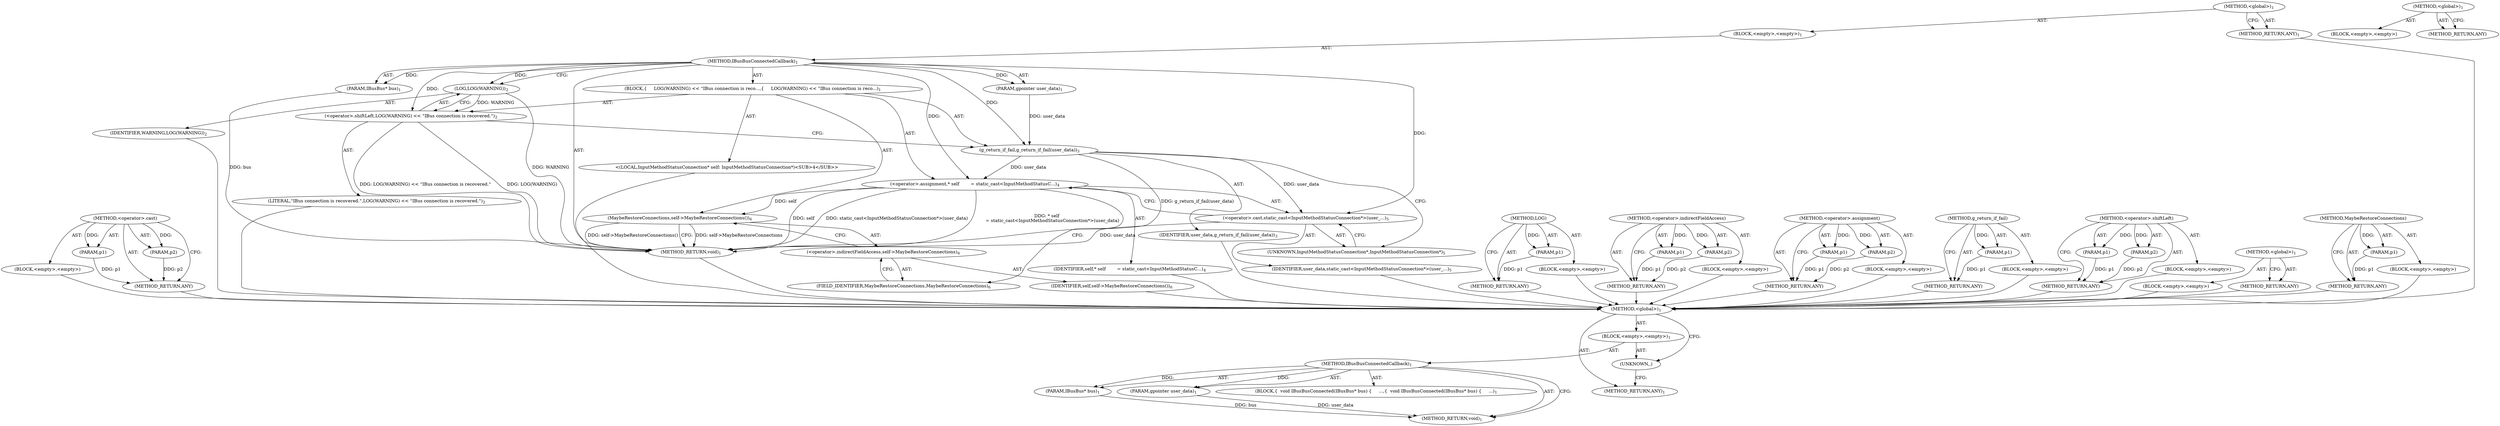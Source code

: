 digraph "&lt;global&gt;" {
vulnerable_69 [label=<(METHOD,&lt;operator&gt;.cast)>];
vulnerable_70 [label=<(PARAM,p1)>];
vulnerable_71 [label=<(PARAM,p2)>];
vulnerable_72 [label=<(BLOCK,&lt;empty&gt;,&lt;empty&gt;)>];
vulnerable_73 [label=<(METHOD_RETURN,ANY)>];
vulnerable_6 [label=<(METHOD,&lt;global&gt;)<SUB>1</SUB>>];
vulnerable_7 [label=<(BLOCK,&lt;empty&gt;,&lt;empty&gt;)<SUB>1</SUB>>];
vulnerable_8 [label=<(METHOD,IBusBusConnectedCallback)<SUB>1</SUB>>];
vulnerable_9 [label=<(PARAM,IBusBus* bus)<SUB>1</SUB>>];
vulnerable_10 [label=<(PARAM,gpointer user_data)<SUB>1</SUB>>];
vulnerable_11 [label=<(BLOCK,{
     LOG(WARNING) &lt;&lt; &quot;IBus connection is reco...,{
     LOG(WARNING) &lt;&lt; &quot;IBus connection is reco...)<SUB>1</SUB>>];
vulnerable_12 [label=<(&lt;operator&gt;.shiftLeft,LOG(WARNING) &lt;&lt; &quot;IBus connection is recovered.&quot;)<SUB>2</SUB>>];
vulnerable_13 [label=<(LOG,LOG(WARNING))<SUB>2</SUB>>];
vulnerable_14 [label=<(IDENTIFIER,WARNING,LOG(WARNING))<SUB>2</SUB>>];
vulnerable_15 [label=<(LITERAL,&quot;IBus connection is recovered.&quot;,LOG(WARNING) &lt;&lt; &quot;IBus connection is recovered.&quot;)<SUB>2</SUB>>];
vulnerable_16 [label=<(g_return_if_fail,g_return_if_fail(user_data))<SUB>3</SUB>>];
vulnerable_17 [label=<(IDENTIFIER,user_data,g_return_if_fail(user_data))<SUB>3</SUB>>];
vulnerable_18 [label="<(LOCAL,InputMethodStatusConnection* self: InputMethodStatusConnection*)<SUB>4</SUB>>"];
vulnerable_19 [label=<(&lt;operator&gt;.assignment,* self
        = static_cast&lt;InputMethodStatusC...)<SUB>4</SUB>>];
vulnerable_20 [label=<(IDENTIFIER,self,* self
        = static_cast&lt;InputMethodStatusC...)<SUB>4</SUB>>];
vulnerable_21 [label=<(&lt;operator&gt;.cast,static_cast&lt;InputMethodStatusConnection*&gt;(user_...)<SUB>5</SUB>>];
vulnerable_22 [label=<(UNKNOWN,InputMethodStatusConnection*,InputMethodStatusConnection*)<SUB>5</SUB>>];
vulnerable_23 [label=<(IDENTIFIER,user_data,static_cast&lt;InputMethodStatusConnection*&gt;(user_...)<SUB>5</SUB>>];
vulnerable_24 [label=<(MaybeRestoreConnections,self-&gt;MaybeRestoreConnections())<SUB>6</SUB>>];
vulnerable_25 [label=<(&lt;operator&gt;.indirectFieldAccess,self-&gt;MaybeRestoreConnections)<SUB>6</SUB>>];
vulnerable_26 [label=<(IDENTIFIER,self,self-&gt;MaybeRestoreConnections())<SUB>6</SUB>>];
vulnerable_27 [label=<(FIELD_IDENTIFIER,MaybeRestoreConnections,MaybeRestoreConnections)<SUB>6</SUB>>];
vulnerable_28 [label=<(METHOD_RETURN,void)<SUB>1</SUB>>];
vulnerable_30 [label=<(METHOD_RETURN,ANY)<SUB>1</SUB>>];
vulnerable_56 [label=<(METHOD,LOG)>];
vulnerable_57 [label=<(PARAM,p1)>];
vulnerable_58 [label=<(BLOCK,&lt;empty&gt;,&lt;empty&gt;)>];
vulnerable_59 [label=<(METHOD_RETURN,ANY)>];
vulnerable_78 [label=<(METHOD,&lt;operator&gt;.indirectFieldAccess)>];
vulnerable_79 [label=<(PARAM,p1)>];
vulnerable_80 [label=<(PARAM,p2)>];
vulnerable_81 [label=<(BLOCK,&lt;empty&gt;,&lt;empty&gt;)>];
vulnerable_82 [label=<(METHOD_RETURN,ANY)>];
vulnerable_64 [label=<(METHOD,&lt;operator&gt;.assignment)>];
vulnerable_65 [label=<(PARAM,p1)>];
vulnerable_66 [label=<(PARAM,p2)>];
vulnerable_67 [label=<(BLOCK,&lt;empty&gt;,&lt;empty&gt;)>];
vulnerable_68 [label=<(METHOD_RETURN,ANY)>];
vulnerable_60 [label=<(METHOD,g_return_if_fail)>];
vulnerable_61 [label=<(PARAM,p1)>];
vulnerable_62 [label=<(BLOCK,&lt;empty&gt;,&lt;empty&gt;)>];
vulnerable_63 [label=<(METHOD_RETURN,ANY)>];
vulnerable_51 [label=<(METHOD,&lt;operator&gt;.shiftLeft)>];
vulnerable_52 [label=<(PARAM,p1)>];
vulnerable_53 [label=<(PARAM,p2)>];
vulnerable_54 [label=<(BLOCK,&lt;empty&gt;,&lt;empty&gt;)>];
vulnerable_55 [label=<(METHOD_RETURN,ANY)>];
vulnerable_45 [label=<(METHOD,&lt;global&gt;)<SUB>1</SUB>>];
vulnerable_46 [label=<(BLOCK,&lt;empty&gt;,&lt;empty&gt;)>];
vulnerable_47 [label=<(METHOD_RETURN,ANY)>];
vulnerable_74 [label=<(METHOD,MaybeRestoreConnections)>];
vulnerable_75 [label=<(PARAM,p1)>];
vulnerable_76 [label=<(BLOCK,&lt;empty&gt;,&lt;empty&gt;)>];
vulnerable_77 [label=<(METHOD_RETURN,ANY)>];
fixed_6 [label=<(METHOD,&lt;global&gt;)<SUB>1</SUB>>];
fixed_7 [label=<(BLOCK,&lt;empty&gt;,&lt;empty&gt;)<SUB>1</SUB>>];
fixed_8 [label=<(METHOD,IBusBusConnectedCallback)<SUB>1</SUB>>];
fixed_9 [label=<(PARAM,IBusBus* bus)<SUB>1</SUB>>];
fixed_10 [label=<(PARAM,gpointer user_data)<SUB>1</SUB>>];
fixed_11 [label=<(BLOCK,{
  void IBusBusConnected(IBusBus* bus) {
     ...,{
  void IBusBusConnected(IBusBus* bus) {
     ...)<SUB>1</SUB>>];
fixed_12 [label=<(METHOD_RETURN,void)<SUB>1</SUB>>];
fixed_14 [label=<(UNKNOWN,,)>];
fixed_15 [label=<(METHOD_RETURN,ANY)<SUB>1</SUB>>];
fixed_26 [label=<(METHOD,&lt;global&gt;)<SUB>1</SUB>>];
fixed_27 [label=<(BLOCK,&lt;empty&gt;,&lt;empty&gt;)>];
fixed_28 [label=<(METHOD_RETURN,ANY)>];
vulnerable_69 -> vulnerable_70  [key=0, label="AST: "];
vulnerable_69 -> vulnerable_70  [key=1, label="DDG: "];
vulnerable_69 -> vulnerable_72  [key=0, label="AST: "];
vulnerable_69 -> vulnerable_71  [key=0, label="AST: "];
vulnerable_69 -> vulnerable_71  [key=1, label="DDG: "];
vulnerable_69 -> vulnerable_73  [key=0, label="AST: "];
vulnerable_69 -> vulnerable_73  [key=1, label="CFG: "];
vulnerable_70 -> vulnerable_73  [key=0, label="DDG: p1"];
vulnerable_71 -> vulnerable_73  [key=0, label="DDG: p2"];
vulnerable_72 -> fixed_6  [key=0];
vulnerable_73 -> fixed_6  [key=0];
vulnerable_6 -> vulnerable_7  [key=0, label="AST: "];
vulnerable_6 -> vulnerable_30  [key=0, label="AST: "];
vulnerable_6 -> vulnerable_30  [key=1, label="CFG: "];
vulnerable_7 -> vulnerable_8  [key=0, label="AST: "];
vulnerable_8 -> vulnerable_9  [key=0, label="AST: "];
vulnerable_8 -> vulnerable_9  [key=1, label="DDG: "];
vulnerable_8 -> vulnerable_10  [key=0, label="AST: "];
vulnerable_8 -> vulnerable_10  [key=1, label="DDG: "];
vulnerable_8 -> vulnerable_11  [key=0, label="AST: "];
vulnerable_8 -> vulnerable_28  [key=0, label="AST: "];
vulnerable_8 -> vulnerable_13  [key=0, label="CFG: "];
vulnerable_8 -> vulnerable_13  [key=1, label="DDG: "];
vulnerable_8 -> vulnerable_19  [key=0, label="DDG: "];
vulnerable_8 -> vulnerable_12  [key=0, label="DDG: "];
vulnerable_8 -> vulnerable_16  [key=0, label="DDG: "];
vulnerable_8 -> vulnerable_21  [key=0, label="DDG: "];
vulnerable_9 -> vulnerable_28  [key=0, label="DDG: bus"];
vulnerable_10 -> vulnerable_16  [key=0, label="DDG: user_data"];
vulnerable_11 -> vulnerable_12  [key=0, label="AST: "];
vulnerable_11 -> vulnerable_16  [key=0, label="AST: "];
vulnerable_11 -> vulnerable_18  [key=0, label="AST: "];
vulnerable_11 -> vulnerable_19  [key=0, label="AST: "];
vulnerable_11 -> vulnerable_24  [key=0, label="AST: "];
vulnerable_12 -> vulnerable_13  [key=0, label="AST: "];
vulnerable_12 -> vulnerable_15  [key=0, label="AST: "];
vulnerable_12 -> vulnerable_16  [key=0, label="CFG: "];
vulnerable_12 -> vulnerable_28  [key=0, label="DDG: LOG(WARNING)"];
vulnerable_12 -> vulnerable_28  [key=1, label="DDG: LOG(WARNING) &lt;&lt; &quot;IBus connection is recovered.&quot;"];
vulnerable_13 -> vulnerable_14  [key=0, label="AST: "];
vulnerable_13 -> vulnerable_12  [key=0, label="CFG: "];
vulnerable_13 -> vulnerable_12  [key=1, label="DDG: WARNING"];
vulnerable_13 -> vulnerable_28  [key=0, label="DDG: WARNING"];
vulnerable_14 -> fixed_6  [key=0];
vulnerable_15 -> fixed_6  [key=0];
vulnerable_16 -> vulnerable_17  [key=0, label="AST: "];
vulnerable_16 -> vulnerable_22  [key=0, label="CFG: "];
vulnerable_16 -> vulnerable_28  [key=0, label="DDG: g_return_if_fail(user_data)"];
vulnerable_16 -> vulnerable_19  [key=0, label="DDG: user_data"];
vulnerable_16 -> vulnerable_21  [key=0, label="DDG: user_data"];
vulnerable_17 -> fixed_6  [key=0];
vulnerable_18 -> fixed_6  [key=0];
vulnerable_19 -> vulnerable_20  [key=0, label="AST: "];
vulnerable_19 -> vulnerable_21  [key=0, label="AST: "];
vulnerable_19 -> vulnerable_27  [key=0, label="CFG: "];
vulnerable_19 -> vulnerable_28  [key=0, label="DDG: self"];
vulnerable_19 -> vulnerable_28  [key=1, label="DDG: static_cast&lt;InputMethodStatusConnection*&gt;(user_data)"];
vulnerable_19 -> vulnerable_28  [key=2, label="DDG: * self
        = static_cast&lt;InputMethodStatusConnection*&gt;(user_data)"];
vulnerable_19 -> vulnerable_24  [key=0, label="DDG: self"];
vulnerable_20 -> fixed_6  [key=0];
vulnerable_21 -> vulnerable_22  [key=0, label="AST: "];
vulnerable_21 -> vulnerable_23  [key=0, label="AST: "];
vulnerable_21 -> vulnerable_19  [key=0, label="CFG: "];
vulnerable_21 -> vulnerable_28  [key=0, label="DDG: user_data"];
vulnerable_22 -> vulnerable_21  [key=0, label="CFG: "];
vulnerable_23 -> fixed_6  [key=0];
vulnerable_24 -> vulnerable_25  [key=0, label="AST: "];
vulnerable_24 -> vulnerable_28  [key=0, label="CFG: "];
vulnerable_24 -> vulnerable_28  [key=1, label="DDG: self-&gt;MaybeRestoreConnections"];
vulnerable_24 -> vulnerable_28  [key=2, label="DDG: self-&gt;MaybeRestoreConnections()"];
vulnerable_25 -> vulnerable_26  [key=0, label="AST: "];
vulnerable_25 -> vulnerable_27  [key=0, label="AST: "];
vulnerable_25 -> vulnerable_24  [key=0, label="CFG: "];
vulnerable_26 -> fixed_6  [key=0];
vulnerable_27 -> vulnerable_25  [key=0, label="CFG: "];
vulnerable_28 -> fixed_6  [key=0];
vulnerable_30 -> fixed_6  [key=0];
vulnerable_56 -> vulnerable_57  [key=0, label="AST: "];
vulnerable_56 -> vulnerable_57  [key=1, label="DDG: "];
vulnerable_56 -> vulnerable_58  [key=0, label="AST: "];
vulnerable_56 -> vulnerable_59  [key=0, label="AST: "];
vulnerable_56 -> vulnerable_59  [key=1, label="CFG: "];
vulnerable_57 -> vulnerable_59  [key=0, label="DDG: p1"];
vulnerable_58 -> fixed_6  [key=0];
vulnerable_59 -> fixed_6  [key=0];
vulnerable_78 -> vulnerable_79  [key=0, label="AST: "];
vulnerable_78 -> vulnerable_79  [key=1, label="DDG: "];
vulnerable_78 -> vulnerable_81  [key=0, label="AST: "];
vulnerable_78 -> vulnerable_80  [key=0, label="AST: "];
vulnerable_78 -> vulnerable_80  [key=1, label="DDG: "];
vulnerable_78 -> vulnerable_82  [key=0, label="AST: "];
vulnerable_78 -> vulnerable_82  [key=1, label="CFG: "];
vulnerable_79 -> vulnerable_82  [key=0, label="DDG: p1"];
vulnerable_80 -> vulnerable_82  [key=0, label="DDG: p2"];
vulnerable_81 -> fixed_6  [key=0];
vulnerable_82 -> fixed_6  [key=0];
vulnerable_64 -> vulnerable_65  [key=0, label="AST: "];
vulnerable_64 -> vulnerable_65  [key=1, label="DDG: "];
vulnerable_64 -> vulnerable_67  [key=0, label="AST: "];
vulnerable_64 -> vulnerable_66  [key=0, label="AST: "];
vulnerable_64 -> vulnerable_66  [key=1, label="DDG: "];
vulnerable_64 -> vulnerable_68  [key=0, label="AST: "];
vulnerable_64 -> vulnerable_68  [key=1, label="CFG: "];
vulnerable_65 -> vulnerable_68  [key=0, label="DDG: p1"];
vulnerable_66 -> vulnerable_68  [key=0, label="DDG: p2"];
vulnerable_67 -> fixed_6  [key=0];
vulnerable_68 -> fixed_6  [key=0];
vulnerable_60 -> vulnerable_61  [key=0, label="AST: "];
vulnerable_60 -> vulnerable_61  [key=1, label="DDG: "];
vulnerable_60 -> vulnerable_62  [key=0, label="AST: "];
vulnerable_60 -> vulnerable_63  [key=0, label="AST: "];
vulnerable_60 -> vulnerable_63  [key=1, label="CFG: "];
vulnerable_61 -> vulnerable_63  [key=0, label="DDG: p1"];
vulnerable_62 -> fixed_6  [key=0];
vulnerable_63 -> fixed_6  [key=0];
vulnerable_51 -> vulnerable_52  [key=0, label="AST: "];
vulnerable_51 -> vulnerable_52  [key=1, label="DDG: "];
vulnerable_51 -> vulnerable_54  [key=0, label="AST: "];
vulnerable_51 -> vulnerable_53  [key=0, label="AST: "];
vulnerable_51 -> vulnerable_53  [key=1, label="DDG: "];
vulnerable_51 -> vulnerable_55  [key=0, label="AST: "];
vulnerable_51 -> vulnerable_55  [key=1, label="CFG: "];
vulnerable_52 -> vulnerable_55  [key=0, label="DDG: p1"];
vulnerable_53 -> vulnerable_55  [key=0, label="DDG: p2"];
vulnerable_54 -> fixed_6  [key=0];
vulnerable_55 -> fixed_6  [key=0];
vulnerable_45 -> vulnerable_46  [key=0, label="AST: "];
vulnerable_45 -> vulnerable_47  [key=0, label="AST: "];
vulnerable_45 -> vulnerable_47  [key=1, label="CFG: "];
vulnerable_46 -> fixed_6  [key=0];
vulnerable_47 -> fixed_6  [key=0];
vulnerable_74 -> vulnerable_75  [key=0, label="AST: "];
vulnerable_74 -> vulnerable_75  [key=1, label="DDG: "];
vulnerable_74 -> vulnerable_76  [key=0, label="AST: "];
vulnerable_74 -> vulnerable_77  [key=0, label="AST: "];
vulnerable_74 -> vulnerable_77  [key=1, label="CFG: "];
vulnerable_75 -> vulnerable_77  [key=0, label="DDG: p1"];
vulnerable_76 -> fixed_6  [key=0];
vulnerable_77 -> fixed_6  [key=0];
fixed_6 -> fixed_7  [key=0, label="AST: "];
fixed_6 -> fixed_15  [key=0, label="AST: "];
fixed_6 -> fixed_14  [key=0, label="CFG: "];
fixed_7 -> fixed_8  [key=0, label="AST: "];
fixed_7 -> fixed_14  [key=0, label="AST: "];
fixed_8 -> fixed_9  [key=0, label="AST: "];
fixed_8 -> fixed_9  [key=1, label="DDG: "];
fixed_8 -> fixed_10  [key=0, label="AST: "];
fixed_8 -> fixed_10  [key=1, label="DDG: "];
fixed_8 -> fixed_11  [key=0, label="AST: "];
fixed_8 -> fixed_12  [key=0, label="AST: "];
fixed_8 -> fixed_12  [key=1, label="CFG: "];
fixed_9 -> fixed_12  [key=0, label="DDG: bus"];
fixed_10 -> fixed_12  [key=0, label="DDG: user_data"];
fixed_14 -> fixed_15  [key=0, label="CFG: "];
fixed_26 -> fixed_27  [key=0, label="AST: "];
fixed_26 -> fixed_28  [key=0, label="AST: "];
fixed_26 -> fixed_28  [key=1, label="CFG: "];
}
